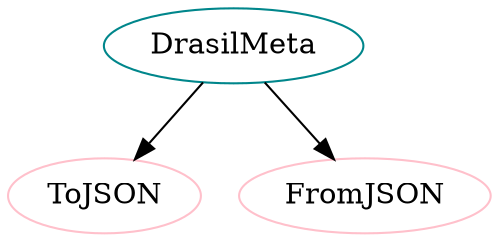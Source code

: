 digraph metadata{
DrasilMeta	[shape=oval, color=turquoise4, label="DrasilMeta"];
ToJSON	[shape=oval, color=pink, label="ToJSON"];
FromJSON	[shape=oval, color=pink, label="FromJSON"];
DrasilMeta -> ToJSON;
DrasilMeta -> FromJSON;
}
